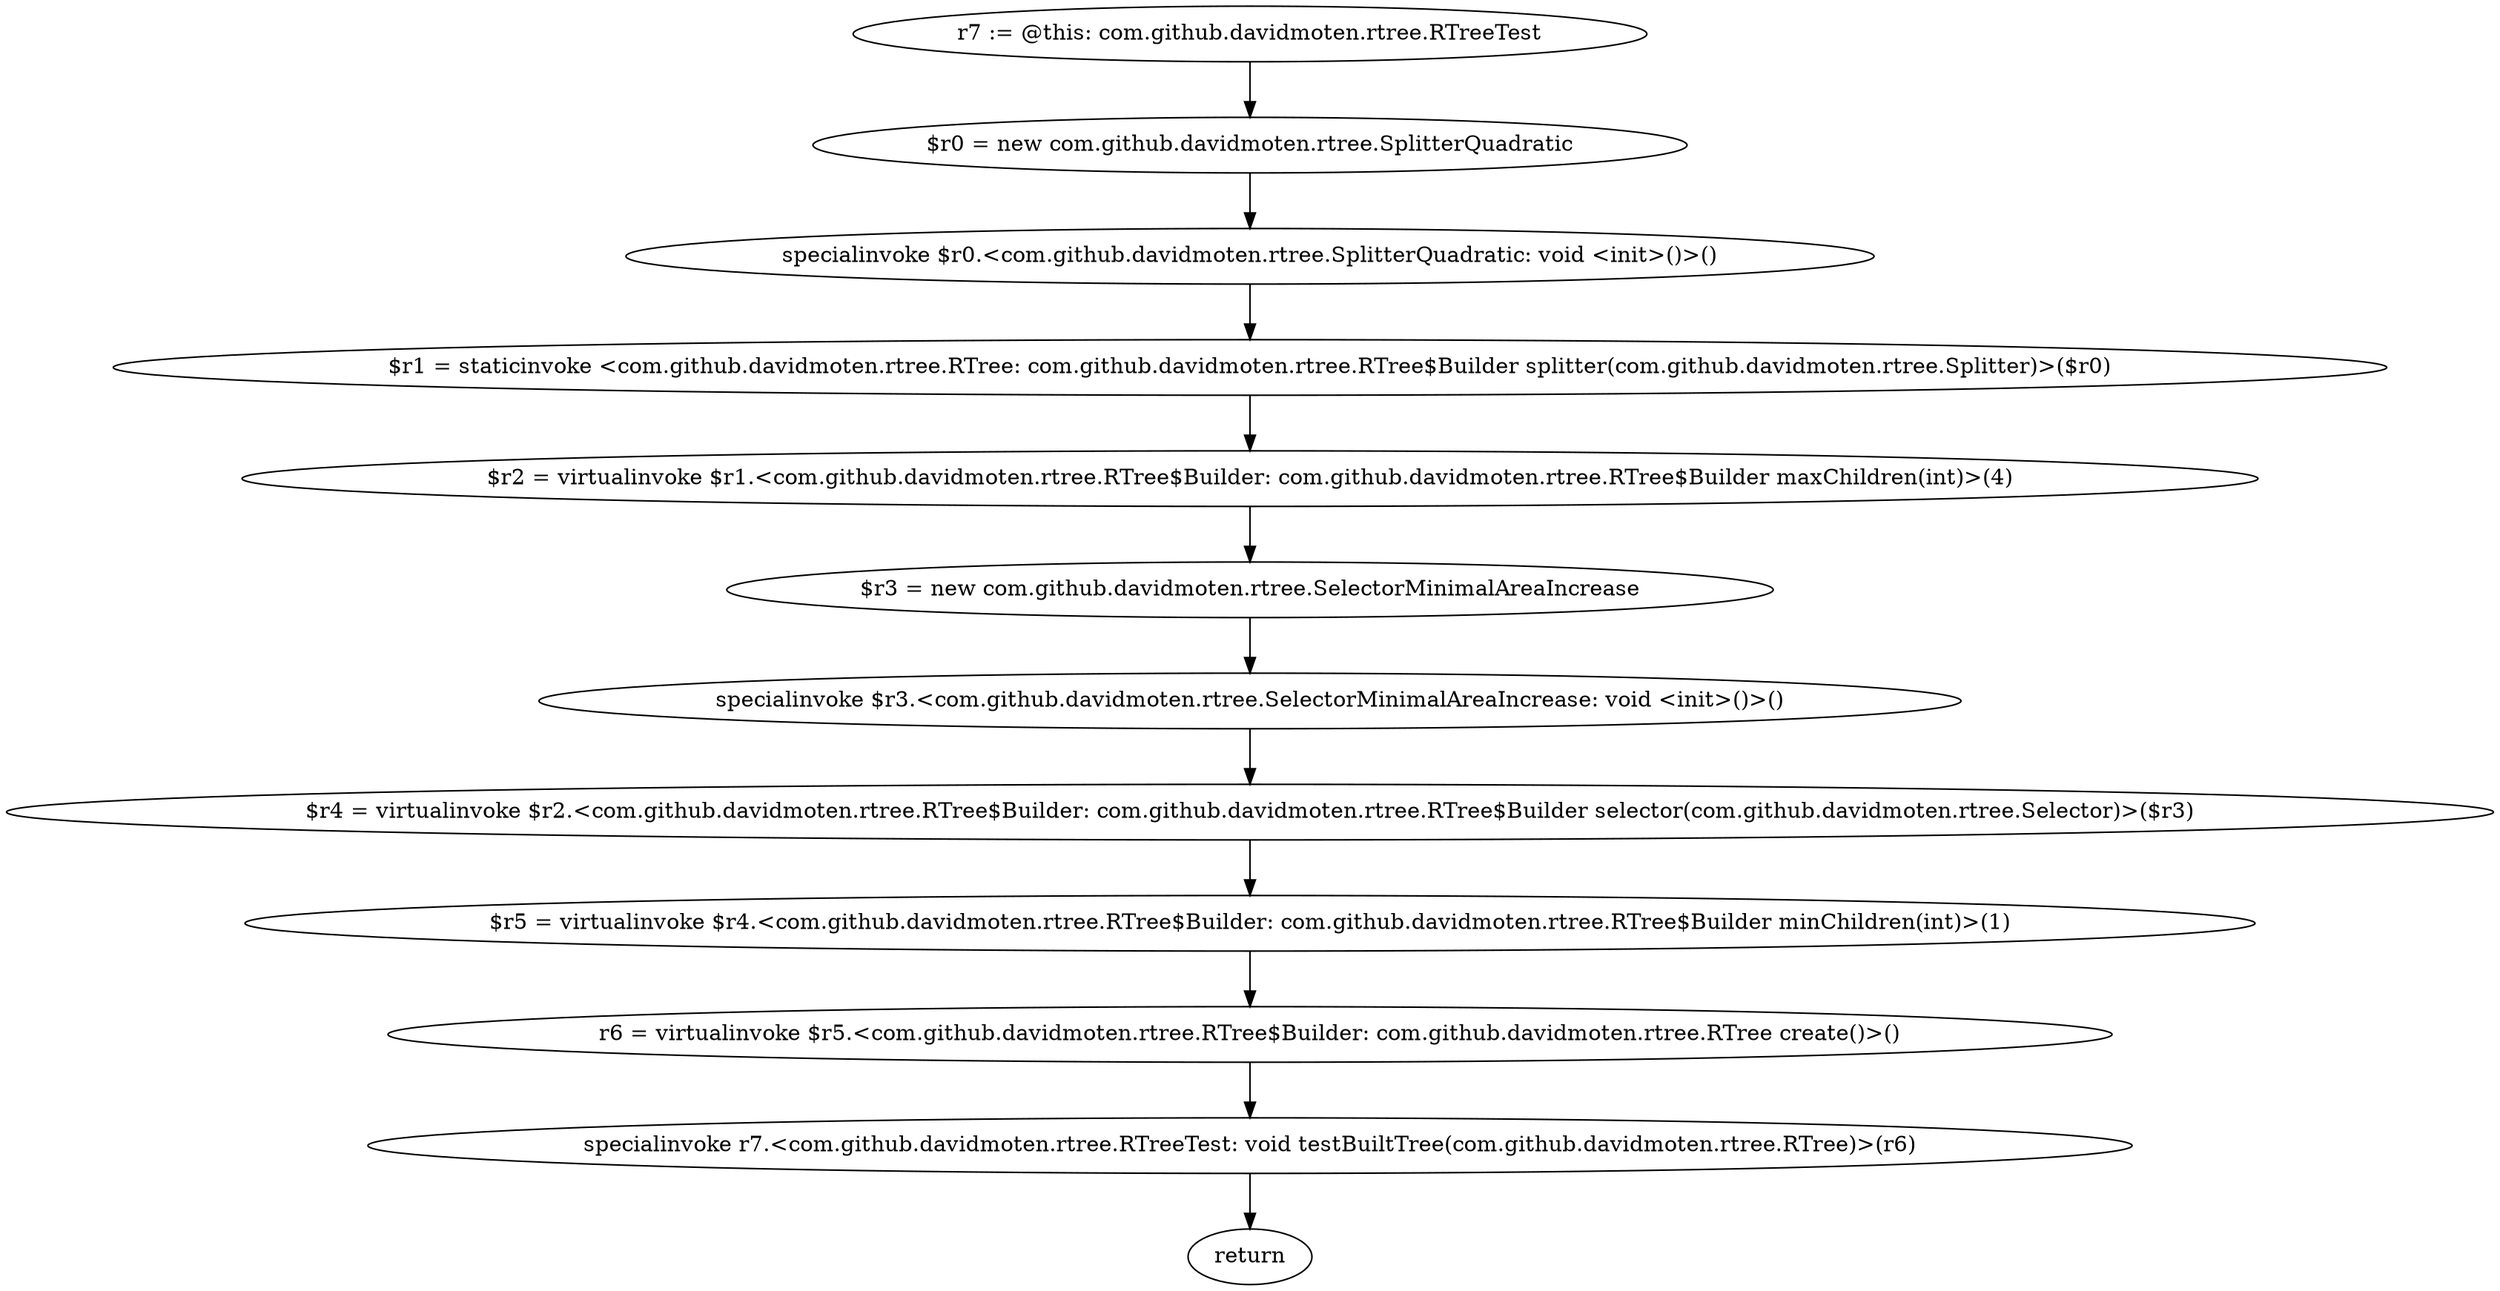 digraph "unitGraph" {
    "r7 := @this: com.github.davidmoten.rtree.RTreeTest"
    "$r0 = new com.github.davidmoten.rtree.SplitterQuadratic"
    "specialinvoke $r0.<com.github.davidmoten.rtree.SplitterQuadratic: void <init>()>()"
    "$r1 = staticinvoke <com.github.davidmoten.rtree.RTree: com.github.davidmoten.rtree.RTree$Builder splitter(com.github.davidmoten.rtree.Splitter)>($r0)"
    "$r2 = virtualinvoke $r1.<com.github.davidmoten.rtree.RTree$Builder: com.github.davidmoten.rtree.RTree$Builder maxChildren(int)>(4)"
    "$r3 = new com.github.davidmoten.rtree.SelectorMinimalAreaIncrease"
    "specialinvoke $r3.<com.github.davidmoten.rtree.SelectorMinimalAreaIncrease: void <init>()>()"
    "$r4 = virtualinvoke $r2.<com.github.davidmoten.rtree.RTree$Builder: com.github.davidmoten.rtree.RTree$Builder selector(com.github.davidmoten.rtree.Selector)>($r3)"
    "$r5 = virtualinvoke $r4.<com.github.davidmoten.rtree.RTree$Builder: com.github.davidmoten.rtree.RTree$Builder minChildren(int)>(1)"
    "r6 = virtualinvoke $r5.<com.github.davidmoten.rtree.RTree$Builder: com.github.davidmoten.rtree.RTree create()>()"
    "specialinvoke r7.<com.github.davidmoten.rtree.RTreeTest: void testBuiltTree(com.github.davidmoten.rtree.RTree)>(r6)"
    "return"
    "r7 := @this: com.github.davidmoten.rtree.RTreeTest"->"$r0 = new com.github.davidmoten.rtree.SplitterQuadratic";
    "$r0 = new com.github.davidmoten.rtree.SplitterQuadratic"->"specialinvoke $r0.<com.github.davidmoten.rtree.SplitterQuadratic: void <init>()>()";
    "specialinvoke $r0.<com.github.davidmoten.rtree.SplitterQuadratic: void <init>()>()"->"$r1 = staticinvoke <com.github.davidmoten.rtree.RTree: com.github.davidmoten.rtree.RTree$Builder splitter(com.github.davidmoten.rtree.Splitter)>($r0)";
    "$r1 = staticinvoke <com.github.davidmoten.rtree.RTree: com.github.davidmoten.rtree.RTree$Builder splitter(com.github.davidmoten.rtree.Splitter)>($r0)"->"$r2 = virtualinvoke $r1.<com.github.davidmoten.rtree.RTree$Builder: com.github.davidmoten.rtree.RTree$Builder maxChildren(int)>(4)";
    "$r2 = virtualinvoke $r1.<com.github.davidmoten.rtree.RTree$Builder: com.github.davidmoten.rtree.RTree$Builder maxChildren(int)>(4)"->"$r3 = new com.github.davidmoten.rtree.SelectorMinimalAreaIncrease";
    "$r3 = new com.github.davidmoten.rtree.SelectorMinimalAreaIncrease"->"specialinvoke $r3.<com.github.davidmoten.rtree.SelectorMinimalAreaIncrease: void <init>()>()";
    "specialinvoke $r3.<com.github.davidmoten.rtree.SelectorMinimalAreaIncrease: void <init>()>()"->"$r4 = virtualinvoke $r2.<com.github.davidmoten.rtree.RTree$Builder: com.github.davidmoten.rtree.RTree$Builder selector(com.github.davidmoten.rtree.Selector)>($r3)";
    "$r4 = virtualinvoke $r2.<com.github.davidmoten.rtree.RTree$Builder: com.github.davidmoten.rtree.RTree$Builder selector(com.github.davidmoten.rtree.Selector)>($r3)"->"$r5 = virtualinvoke $r4.<com.github.davidmoten.rtree.RTree$Builder: com.github.davidmoten.rtree.RTree$Builder minChildren(int)>(1)";
    "$r5 = virtualinvoke $r4.<com.github.davidmoten.rtree.RTree$Builder: com.github.davidmoten.rtree.RTree$Builder minChildren(int)>(1)"->"r6 = virtualinvoke $r5.<com.github.davidmoten.rtree.RTree$Builder: com.github.davidmoten.rtree.RTree create()>()";
    "r6 = virtualinvoke $r5.<com.github.davidmoten.rtree.RTree$Builder: com.github.davidmoten.rtree.RTree create()>()"->"specialinvoke r7.<com.github.davidmoten.rtree.RTreeTest: void testBuiltTree(com.github.davidmoten.rtree.RTree)>(r6)";
    "specialinvoke r7.<com.github.davidmoten.rtree.RTreeTest: void testBuiltTree(com.github.davidmoten.rtree.RTree)>(r6)"->"return";
}
